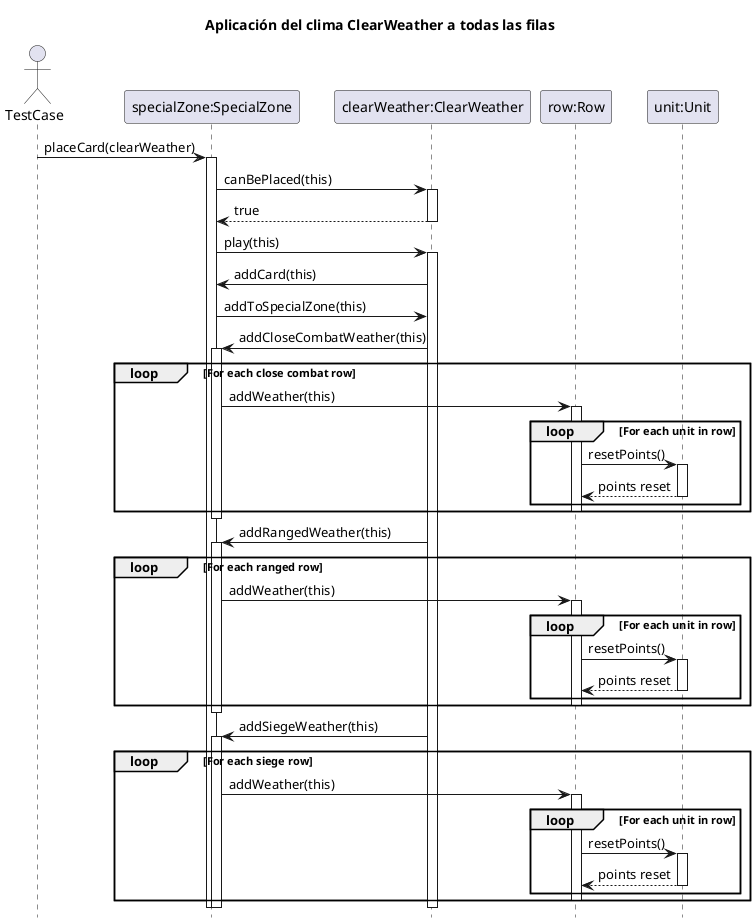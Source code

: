 @startuml

hide footbox
title Aplicación del clima ClearWeather a todas las filas

actor TestCase

participant "specialZone:SpecialZone" as SpecialZone
participant "clearWeather:ClearWeather" as Weather
participant "row:Row" as Row
participant "unit:Unit" as Unit

TestCase -> SpecialZone: placeCard(clearWeather)
activate SpecialZone

SpecialZone -> Weather: canBePlaced(this)
activate Weather
Weather --> SpecialZone: true
deactivate Weather

SpecialZone -> Weather: play(this)
activate Weather

Weather -> SpecialZone: addCard(this)

SpecialZone -> Weather: addToSpecialZone(this)

Weather -> SpecialZone: addCloseCombatWeather(this)
activate SpecialZone

loop For each close combat row
    SpecialZone -> Row: addWeather(this)
    activate Row
    
    loop For each unit in row
        Row -> Unit: resetPoints()
        activate Unit
        Unit --> Row: points reset
        deactivate Unit
    end
    
    deactivate Row
end

deactivate SpecialZone

Weather -> SpecialZone: addRangedWeather(this)
activate SpecialZone

loop For each ranged row
    SpecialZone -> Row: addWeather(this)
    activate Row
    
    loop For each unit in row
        Row -> Unit: resetPoints()
        activate Unit
        Unit --> Row: points reset
        deactivate Unit
    end
    
    deactivate Row
end

deactivate SpecialZone

Weather -> SpecialZone: addSiegeWeather(this)
activate SpecialZone

loop For each siege row
    SpecialZone -> Row: addWeather(this)
    activate Row
    
    loop For each unit in row
        Row -> Unit: resetPoints()
        activate Unit
        Unit --> Row: points reset
        deactivate Unit
    end
    
    deactivate Row
end

deactivate SpecialZone

deactivate Weather
deactivate SpecialZone

@enduml 
